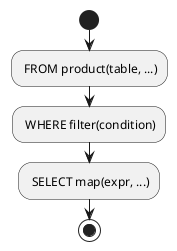 @startuml
'https://plantuml.com/activity-diagram-beta

start

: FROM product(table, ...);

: WHERE filter(condition);

: SELECT map(expr, ...);

stop

@enduml
